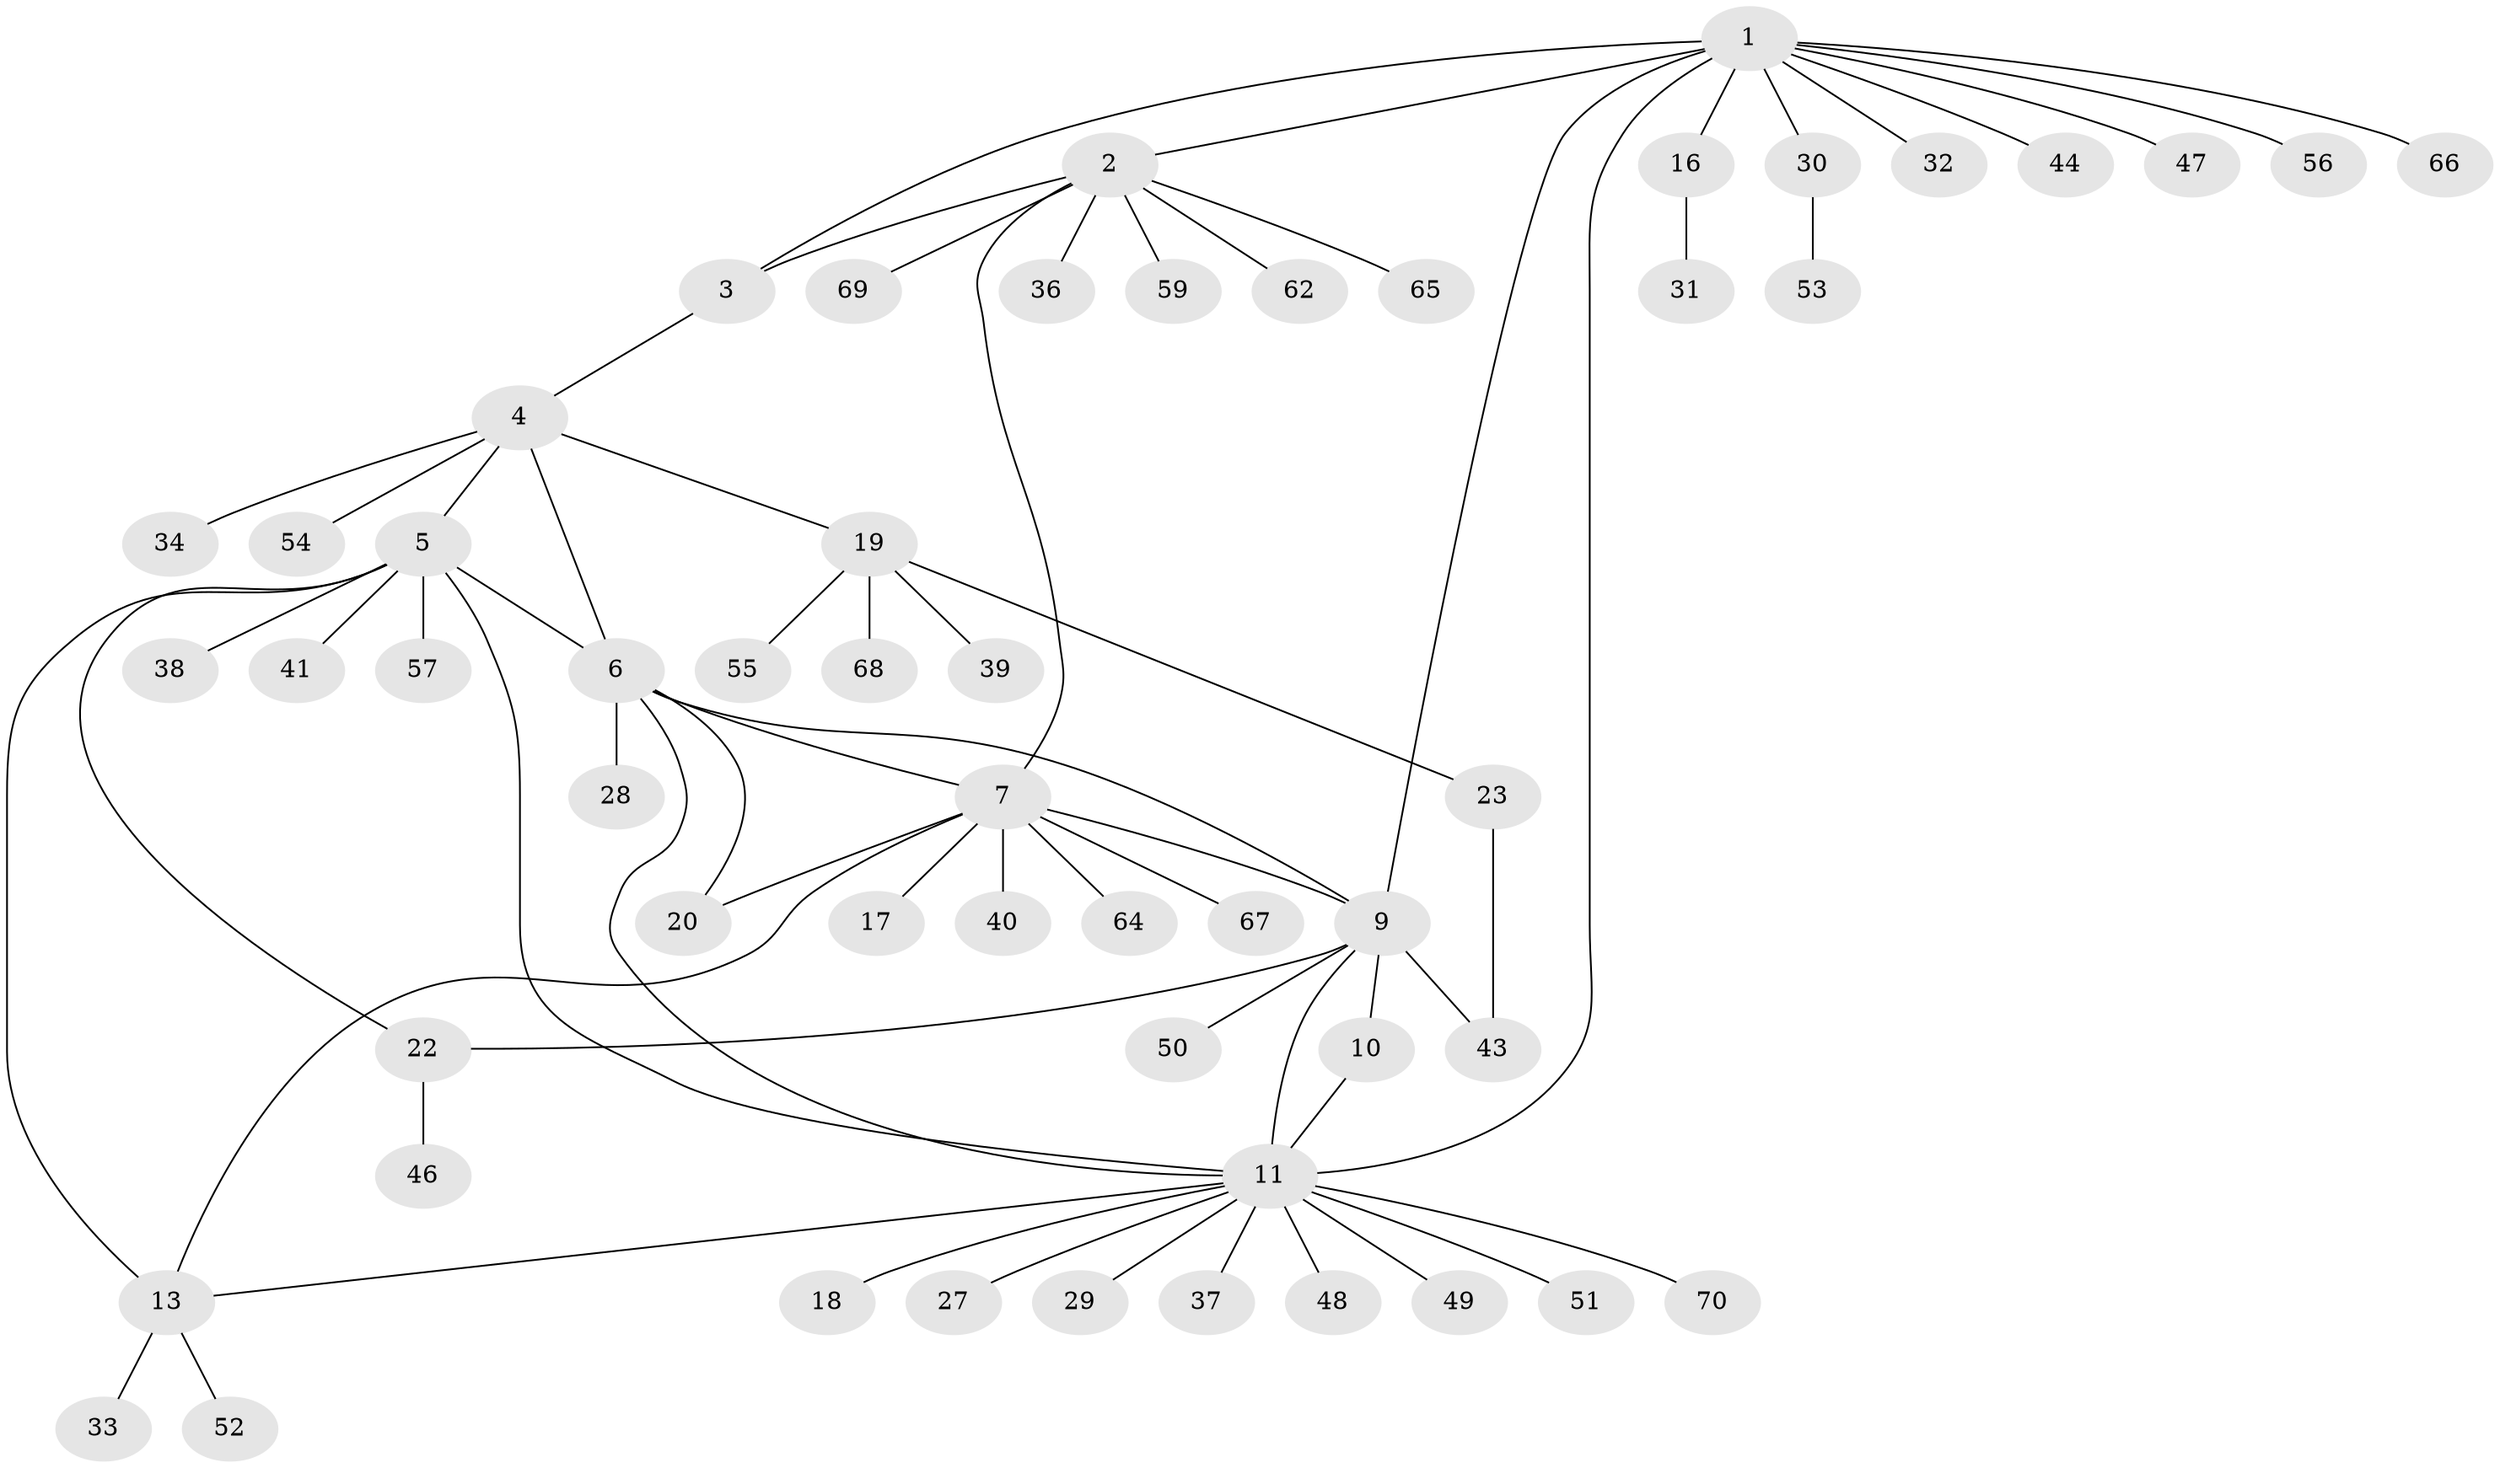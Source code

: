 // original degree distribution, {10: 0.02857142857142857, 6: 0.05714285714285714, 3: 0.02857142857142857, 7: 0.02857142857142857, 5: 0.014285714285714285, 4: 0.07142857142857142, 2: 0.17142857142857143, 9: 0.014285714285714285, 8: 0.014285714285714285, 1: 0.5714285714285714}
// Generated by graph-tools (version 1.1) at 2025/42/03/06/25 10:42:08]
// undirected, 55 vertices, 68 edges
graph export_dot {
graph [start="1"]
  node [color=gray90,style=filled];
  1 [super="+24"];
  2 [super="+45"];
  3;
  4 [super="+25"];
  5 [super="+14"];
  6 [super="+8"];
  7 [super="+35"];
  9 [super="+12"];
  10;
  11 [super="+15"];
  13 [super="+21"];
  16;
  17;
  18;
  19 [super="+58"];
  20;
  22 [super="+26"];
  23 [super="+42"];
  27;
  28;
  29;
  30;
  31;
  32;
  33;
  34;
  36;
  37;
  38;
  39;
  40;
  41;
  43 [super="+61"];
  44;
  46;
  47;
  48;
  49 [super="+63"];
  50;
  51;
  52;
  53;
  54;
  55;
  56 [super="+60"];
  57;
  59;
  62;
  64;
  65;
  66;
  67;
  68;
  69;
  70;
  1 -- 2;
  1 -- 3;
  1 -- 16;
  1 -- 30;
  1 -- 44;
  1 -- 56;
  1 -- 66;
  1 -- 32;
  1 -- 47;
  1 -- 11 [weight=2];
  1 -- 9;
  2 -- 3;
  2 -- 7;
  2 -- 36;
  2 -- 62;
  2 -- 65;
  2 -- 59;
  2 -- 69;
  3 -- 4;
  4 -- 5;
  4 -- 6;
  4 -- 19;
  4 -- 34;
  4 -- 54;
  5 -- 6;
  5 -- 38;
  5 -- 57;
  5 -- 13 [weight=2];
  5 -- 22;
  5 -- 41;
  5 -- 11;
  6 -- 11;
  6 -- 20;
  6 -- 9;
  6 -- 28;
  6 -- 7;
  7 -- 9;
  7 -- 13;
  7 -- 17;
  7 -- 20;
  7 -- 40;
  7 -- 64;
  7 -- 67;
  9 -- 50;
  9 -- 22;
  9 -- 10;
  9 -- 11;
  9 -- 43;
  10 -- 11;
  11 -- 27;
  11 -- 29;
  11 -- 49;
  11 -- 51;
  11 -- 70;
  11 -- 48;
  11 -- 18;
  11 -- 37;
  11 -- 13;
  13 -- 33;
  13 -- 52;
  16 -- 31;
  19 -- 23;
  19 -- 39;
  19 -- 55;
  19 -- 68;
  22 -- 46;
  23 -- 43;
  30 -- 53;
}
